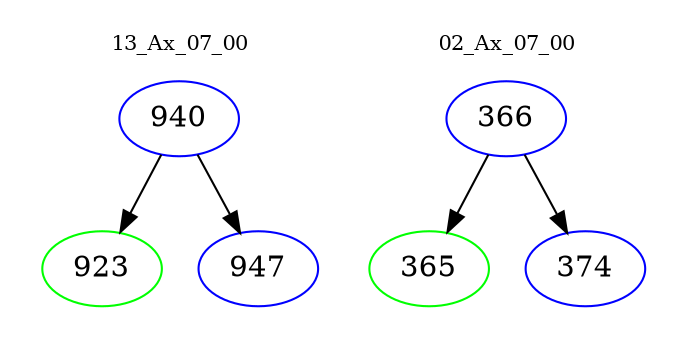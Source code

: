 digraph{
subgraph cluster_0 {
color = white
label = "13_Ax_07_00";
fontsize=10;
T0_940 [label="940", color="blue"]
T0_940 -> T0_923 [color="black"]
T0_923 [label="923", color="green"]
T0_940 -> T0_947 [color="black"]
T0_947 [label="947", color="blue"]
}
subgraph cluster_1 {
color = white
label = "02_Ax_07_00";
fontsize=10;
T1_366 [label="366", color="blue"]
T1_366 -> T1_365 [color="black"]
T1_365 [label="365", color="green"]
T1_366 -> T1_374 [color="black"]
T1_374 [label="374", color="blue"]
}
}
